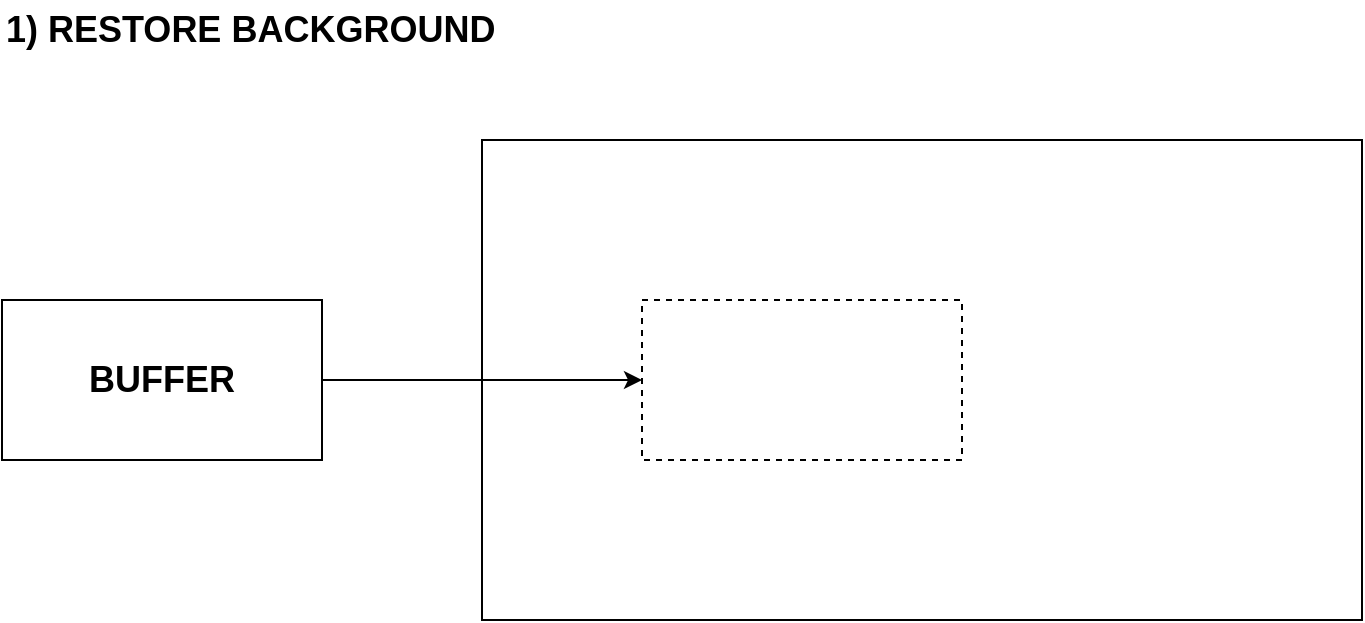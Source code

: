 <mxfile version="24.8.4" pages="5">
  <diagram name="Pagina-1" id="7ch0LGoHsxWG8KzlQ04V">
    <mxGraphModel dx="1426" dy="755" grid="1" gridSize="10" guides="1" tooltips="1" connect="1" arrows="1" fold="1" page="1" pageScale="1" pageWidth="1169" pageHeight="827" math="0" shadow="0">
      <root>
        <mxCell id="0" />
        <mxCell id="1" parent="0" />
        <mxCell id="rMqFv7oUwcchYXSRW8Et-1" value="" style="rounded=0;whiteSpace=wrap;html=1;" vertex="1" parent="1">
          <mxGeometry x="320" y="120" width="440" height="240" as="geometry" />
        </mxCell>
        <mxCell id="rMqFv7oUwcchYXSRW8Et-4" style="edgeStyle=orthogonalEdgeStyle;rounded=0;orthogonalLoop=1;jettySize=auto;html=1;entryX=0;entryY=0.5;entryDx=0;entryDy=0;" edge="1" parent="1" source="rMqFv7oUwcchYXSRW8Et-2" target="rMqFv7oUwcchYXSRW8Et-3">
          <mxGeometry relative="1" as="geometry" />
        </mxCell>
        <mxCell id="rMqFv7oUwcchYXSRW8Et-2" value="&lt;b&gt;&lt;font style=&quot;font-size: 18px;&quot;&gt;BUFFER&lt;/font&gt;&lt;/b&gt;" style="rounded=0;whiteSpace=wrap;html=1;" vertex="1" parent="1">
          <mxGeometry x="80" y="200" width="160" height="80" as="geometry" />
        </mxCell>
        <mxCell id="rMqFv7oUwcchYXSRW8Et-3" value="" style="rounded=0;whiteSpace=wrap;html=1;dashed=1;" vertex="1" parent="1">
          <mxGeometry x="400" y="200" width="160" height="80" as="geometry" />
        </mxCell>
        <mxCell id="rMqFv7oUwcchYXSRW8Et-5" value="&lt;b&gt;&lt;font style=&quot;font-size: 18px;&quot;&gt;1) RESTORE BACKGROUND&lt;/font&gt;&lt;/b&gt;" style="text;html=1;align=left;verticalAlign=middle;whiteSpace=wrap;rounded=0;" vertex="1" parent="1">
          <mxGeometry x="80" y="50" width="280" height="30" as="geometry" />
        </mxCell>
      </root>
    </mxGraphModel>
  </diagram>
  <diagram name="Pagina-2" id="3XChuQN23C1afPB9ZHjZ">
    <mxGraphModel dx="1426" dy="755" grid="1" gridSize="10" guides="1" tooltips="1" connect="1" arrows="1" fold="1" page="1" pageScale="1" pageWidth="1169" pageHeight="827" math="0" shadow="0">
      <root>
        <mxCell id="50WiKXZ9tEgK9XQac4d8-0" />
        <mxCell id="50WiKXZ9tEgK9XQac4d8-1" parent="50WiKXZ9tEgK9XQac4d8-0" />
        <mxCell id="50WiKXZ9tEgK9XQac4d8-2" value="" style="rounded=0;whiteSpace=wrap;html=1;" vertex="1" parent="50WiKXZ9tEgK9XQac4d8-1">
          <mxGeometry x="320" y="120" width="440" height="240" as="geometry" />
        </mxCell>
        <mxCell id="50WiKXZ9tEgK9XQac4d8-4" value="&lt;b&gt;&lt;font style=&quot;font-size: 18px;&quot;&gt;BUFFER&lt;/font&gt;&lt;/b&gt;" style="rounded=0;whiteSpace=wrap;html=1;" vertex="1" parent="50WiKXZ9tEgK9XQac4d8-1">
          <mxGeometry x="80" y="200" width="160" height="80" as="geometry" />
        </mxCell>
        <mxCell id="oGC1vpxkNuN2iUvSxPLb-0" style="edgeStyle=orthogonalEdgeStyle;rounded=0;orthogonalLoop=1;jettySize=auto;html=1;entryX=1;entryY=0.5;entryDx=0;entryDy=0;" edge="1" parent="50WiKXZ9tEgK9XQac4d8-1" source="50WiKXZ9tEgK9XQac4d8-5" target="50WiKXZ9tEgK9XQac4d8-4">
          <mxGeometry relative="1" as="geometry" />
        </mxCell>
        <mxCell id="50WiKXZ9tEgK9XQac4d8-5" value="" style="rounded=0;whiteSpace=wrap;html=1;dashed=1;" vertex="1" parent="50WiKXZ9tEgK9XQac4d8-1">
          <mxGeometry x="440" y="200" width="160" height="80" as="geometry" />
        </mxCell>
        <mxCell id="50WiKXZ9tEgK9XQac4d8-6" value="&lt;b&gt;&lt;font style=&quot;font-size: 18px;&quot;&gt;2) SAVE BACKGROUND&lt;/font&gt;&lt;/b&gt;" style="text;html=1;align=left;verticalAlign=middle;whiteSpace=wrap;rounded=0;" vertex="1" parent="50WiKXZ9tEgK9XQac4d8-1">
          <mxGeometry x="80" y="50" width="280" height="30" as="geometry" />
        </mxCell>
      </root>
    </mxGraphModel>
  </diagram>
  <diagram name="Pagina-3" id="cUjJCQ00JHnz3mH_fv1o">
    <mxGraphModel dx="1426" dy="755" grid="1" gridSize="10" guides="1" tooltips="1" connect="1" arrows="1" fold="1" page="1" pageScale="1" pageWidth="1169" pageHeight="827" math="0" shadow="0">
      <root>
        <mxCell id="b-YoZ5lYToSyeqyqAwfY-0" />
        <mxCell id="b-YoZ5lYToSyeqyqAwfY-1" parent="b-YoZ5lYToSyeqyqAwfY-0" />
        <mxCell id="b-YoZ5lYToSyeqyqAwfY-2" value="" style="rounded=0;whiteSpace=wrap;html=1;" vertex="1" parent="b-YoZ5lYToSyeqyqAwfY-1">
          <mxGeometry x="320" y="120" width="440" height="240" as="geometry" />
        </mxCell>
        <mxCell id="ndhDxcCvAJGUZ3G1VxRu-0" style="edgeStyle=orthogonalEdgeStyle;rounded=0;orthogonalLoop=1;jettySize=auto;html=1;" edge="1" parent="b-YoZ5lYToSyeqyqAwfY-1" source="b-YoZ5lYToSyeqyqAwfY-3" target="b-YoZ5lYToSyeqyqAwfY-5">
          <mxGeometry relative="1" as="geometry" />
        </mxCell>
        <mxCell id="b-YoZ5lYToSyeqyqAwfY-3" value="&lt;b&gt;&lt;font style=&quot;font-size: 18px;&quot;&gt;BOB IMAGE&amp;nbsp;&lt;/font&gt;&lt;/b&gt;&lt;div&gt;&lt;b&gt;&lt;font style=&quot;font-size: 18px;&quot;&gt;DATA&lt;/font&gt;&lt;/b&gt;&lt;/div&gt;" style="rounded=0;whiteSpace=wrap;html=1;" vertex="1" parent="b-YoZ5lYToSyeqyqAwfY-1">
          <mxGeometry x="80" y="200" width="160" height="80" as="geometry" />
        </mxCell>
        <mxCell id="b-YoZ5lYToSyeqyqAwfY-5" value="" style="rounded=0;whiteSpace=wrap;html=1;" vertex="1" parent="b-YoZ5lYToSyeqyqAwfY-1">
          <mxGeometry x="440" y="200" width="160" height="80" as="geometry" />
        </mxCell>
        <mxCell id="b-YoZ5lYToSyeqyqAwfY-6" value="&lt;span style=&quot;font-size: 18px;&quot;&gt;&lt;b&gt;3) DRAW BOB&lt;/b&gt;&lt;/span&gt;" style="text;html=1;align=left;verticalAlign=middle;whiteSpace=wrap;rounded=0;" vertex="1" parent="b-YoZ5lYToSyeqyqAwfY-1">
          <mxGeometry x="80" y="50" width="280" height="30" as="geometry" />
        </mxCell>
      </root>
    </mxGraphModel>
  </diagram>
  <diagram name="Pagina-4" id="RumMge4QDOzHLMBJOlMJ">
    <mxGraphModel dx="1426" dy="755" grid="1" gridSize="10" guides="1" tooltips="1" connect="1" arrows="1" fold="1" page="1" pageScale="1" pageWidth="1169" pageHeight="827" math="0" shadow="0">
      <root>
        <mxCell id="A2EL7OXFkRKBXWNIuW4F-0" />
        <mxCell id="A2EL7OXFkRKBXWNIuW4F-1" parent="A2EL7OXFkRKBXWNIuW4F-0" />
        <mxCell id="YxU-ZAwT2Ezt56G2qYOe-6" value="" style="rounded=0;whiteSpace=wrap;html=1;" vertex="1" parent="A2EL7OXFkRKBXWNIuW4F-1">
          <mxGeometry x="60" y="40" width="200" height="360" as="geometry" />
        </mxCell>
        <mxCell id="A2EL7OXFkRKBXWNIuW4F-2" value="" style="rounded=0;whiteSpace=wrap;html=1;" vertex="1" parent="A2EL7OXFkRKBXWNIuW4F-1">
          <mxGeometry x="320" y="120" width="440" height="240" as="geometry" />
        </mxCell>
        <mxCell id="A2EL7OXFkRKBXWNIuW4F-3" value="&lt;b&gt;&lt;font style=&quot;font-size: 18px;&quot;&gt;BUFFER1&lt;/font&gt;&lt;/b&gt;" style="rounded=0;whiteSpace=wrap;html=1;" vertex="1" parent="A2EL7OXFkRKBXWNIuW4F-1">
          <mxGeometry x="80" y="200" width="160" height="80" as="geometry" />
        </mxCell>
        <mxCell id="A2EL7OXFkRKBXWNIuW4F-4" style="edgeStyle=orthogonalEdgeStyle;rounded=0;orthogonalLoop=1;jettySize=auto;html=1;entryX=1;entryY=0.5;entryDx=0;entryDy=0;" edge="1" parent="A2EL7OXFkRKBXWNIuW4F-1" source="A2EL7OXFkRKBXWNIuW4F-5" target="A2EL7OXFkRKBXWNIuW4F-3">
          <mxGeometry relative="1" as="geometry" />
        </mxCell>
        <mxCell id="YxU-ZAwT2Ezt56G2qYOe-10" style="edgeStyle=orthogonalEdgeStyle;rounded=0;orthogonalLoop=1;jettySize=auto;html=1;entryX=1;entryY=0.5;entryDx=0;entryDy=0;exitX=0;exitY=0;exitDx=0;exitDy=0;" edge="1" parent="A2EL7OXFkRKBXWNIuW4F-1" source="A2EL7OXFkRKBXWNIuW4F-5" target="YxU-ZAwT2Ezt56G2qYOe-8">
          <mxGeometry relative="1" as="geometry" />
        </mxCell>
        <mxCell id="A2EL7OXFkRKBXWNIuW4F-5" value="" style="rounded=0;whiteSpace=wrap;html=1;dashed=1;" vertex="1" parent="A2EL7OXFkRKBXWNIuW4F-1">
          <mxGeometry x="440" y="200" width="160" height="80" as="geometry" />
        </mxCell>
        <mxCell id="A2EL7OXFkRKBXWNIuW4F-6" value="&lt;b&gt;&lt;font style=&quot;font-size: 18px;&quot;&gt;BOB STRUCTURE&lt;/font&gt;&lt;/b&gt;" style="text;html=1;align=center;verticalAlign=middle;whiteSpace=wrap;rounded=0;" vertex="1" parent="A2EL7OXFkRKBXWNIuW4F-1">
          <mxGeometry x="60" y="40" width="200" height="30" as="geometry" />
        </mxCell>
        <mxCell id="YxU-ZAwT2Ezt56G2qYOe-0" value="&lt;b&gt;&lt;font style=&quot;font-size: 18px;&quot;&gt;DBUFFER1&lt;/font&gt;&lt;/b&gt;" style="text;html=1;align=center;verticalAlign=middle;whiteSpace=wrap;rounded=0;" vertex="1" parent="A2EL7OXFkRKBXWNIuW4F-1">
          <mxGeometry x="680" y="120" width="60" height="30" as="geometry" />
        </mxCell>
        <mxCell id="YxU-ZAwT2Ezt56G2qYOe-7" value="&lt;b&gt;&lt;font style=&quot;font-size: 18px;&quot;&gt;BUFFER2&lt;/font&gt;&lt;/b&gt;" style="rounded=0;whiteSpace=wrap;html=1;" vertex="1" parent="A2EL7OXFkRKBXWNIuW4F-1">
          <mxGeometry x="80" y="280" width="160" height="80" as="geometry" />
        </mxCell>
        <mxCell id="YxU-ZAwT2Ezt56G2qYOe-8" value="&lt;div style=&quot;color: rgb(59, 59, 59); background-color: rgb(255, 255, 255); font-family: Consolas, &amp;quot;Courier New&amp;quot;, monospace; line-height: 19px; white-space: pre;&quot;&gt;&lt;font size=&quot;1&quot; style=&quot;&quot;&gt;&lt;span style=&quot;font-size: 16px;&quot;&gt;dst_addr1&lt;/span&gt;&lt;/font&gt;&lt;/div&gt;" style="rounded=0;whiteSpace=wrap;html=1;" vertex="1" parent="A2EL7OXFkRKBXWNIuW4F-1">
          <mxGeometry x="80" y="120" width="160" height="40" as="geometry" />
        </mxCell>
        <mxCell id="YxU-ZAwT2Ezt56G2qYOe-11" value="&lt;div style=&quot;color: rgb(59, 59, 59); background-color: rgb(255, 255, 255); font-family: Consolas, &amp;quot;Courier New&amp;quot;, monospace; line-height: 19px; white-space: pre;&quot;&gt;&lt;font size=&quot;1&quot; style=&quot;&quot;&gt;&lt;span style=&quot;font-size: 16px;&quot;&gt;dst_addr2&lt;/span&gt;&lt;/font&gt;&lt;/div&gt;" style="rounded=0;whiteSpace=wrap;html=1;" vertex="1" parent="A2EL7OXFkRKBXWNIuW4F-1">
          <mxGeometry x="80" y="160" width="160" height="40" as="geometry" />
        </mxCell>
        <mxCell id="YxU-ZAwT2Ezt56G2qYOe-12" value="&lt;div style=&quot;color: rgb(59, 59, 59); background-color: rgb(255, 255, 255); font-family: Consolas, &amp;quot;Courier New&amp;quot;, monospace; line-height: 19px; white-space: pre;&quot;&gt;&lt;div style=&quot;font-size: 14px; line-height: 19px;&quot;&gt;bltsize&lt;/div&gt;&lt;/div&gt;" style="rounded=0;whiteSpace=wrap;html=1;" vertex="1" parent="A2EL7OXFkRKBXWNIuW4F-1">
          <mxGeometry x="80" y="80" width="160" height="40" as="geometry" />
        </mxCell>
      </root>
    </mxGraphModel>
  </diagram>
  <diagram name="Pagina-5" id="gevJ07zIEi9s5JJO95hx">
    <mxGraphModel dx="1426" dy="755" grid="1" gridSize="10" guides="1" tooltips="1" connect="1" arrows="1" fold="1" page="1" pageScale="1" pageWidth="1169" pageHeight="827" math="0" shadow="0">
      <root>
        <mxCell id="gHAPp9n2DHVo7EATceV1-0" />
        <mxCell id="gHAPp9n2DHVo7EATceV1-1" parent="gHAPp9n2DHVo7EATceV1-0" />
        <mxCell id="gHAPp9n2DHVo7EATceV1-2" value="" style="rounded=0;whiteSpace=wrap;html=1;" vertex="1" parent="gHAPp9n2DHVo7EATceV1-1">
          <mxGeometry x="60" y="40" width="200" height="360" as="geometry" />
        </mxCell>
        <mxCell id="gHAPp9n2DHVo7EATceV1-3" value="" style="rounded=0;whiteSpace=wrap;html=1;" vertex="1" parent="gHAPp9n2DHVo7EATceV1-1">
          <mxGeometry x="320" y="120" width="440" height="240" as="geometry" />
        </mxCell>
        <mxCell id="gHAPp9n2DHVo7EATceV1-4" value="&lt;b&gt;&lt;font style=&quot;font-size: 18px;&quot;&gt;BUFFER1&lt;/font&gt;&lt;/b&gt;" style="rounded=0;whiteSpace=wrap;html=1;" vertex="1" parent="gHAPp9n2DHVo7EATceV1-1">
          <mxGeometry x="80" y="200" width="160" height="80" as="geometry" />
        </mxCell>
        <mxCell id="gHAPp9n2DHVo7EATceV1-5" style="edgeStyle=orthogonalEdgeStyle;rounded=0;orthogonalLoop=1;jettySize=auto;html=1;entryX=1;entryY=0.5;entryDx=0;entryDy=0;endArrow=none;endFill=0;startArrow=classic;startFill=1;" edge="1" parent="gHAPp9n2DHVo7EATceV1-1" source="gHAPp9n2DHVo7EATceV1-7" target="gHAPp9n2DHVo7EATceV1-4">
          <mxGeometry relative="1" as="geometry" />
        </mxCell>
        <mxCell id="gHAPp9n2DHVo7EATceV1-6" style="edgeStyle=orthogonalEdgeStyle;rounded=0;orthogonalLoop=1;jettySize=auto;html=1;entryX=1;entryY=0.5;entryDx=0;entryDy=0;exitX=0;exitY=0;exitDx=0;exitDy=0;startArrow=classic;startFill=1;endArrow=none;endFill=0;" edge="1" parent="gHAPp9n2DHVo7EATceV1-1" source="gHAPp9n2DHVo7EATceV1-7" target="gHAPp9n2DHVo7EATceV1-11">
          <mxGeometry relative="1" as="geometry" />
        </mxCell>
        <mxCell id="gHAPp9n2DHVo7EATceV1-7" value="" style="rounded=0;whiteSpace=wrap;html=1;dashed=1;" vertex="1" parent="gHAPp9n2DHVo7EATceV1-1">
          <mxGeometry x="440" y="200" width="160" height="80" as="geometry" />
        </mxCell>
        <mxCell id="gHAPp9n2DHVo7EATceV1-8" value="&lt;b&gt;&lt;font style=&quot;font-size: 18px;&quot;&gt;BOB STRUCTURE&lt;/font&gt;&lt;/b&gt;" style="text;html=1;align=center;verticalAlign=middle;whiteSpace=wrap;rounded=0;" vertex="1" parent="gHAPp9n2DHVo7EATceV1-1">
          <mxGeometry x="60" y="40" width="200" height="30" as="geometry" />
        </mxCell>
        <mxCell id="gHAPp9n2DHVo7EATceV1-9" value="&lt;b&gt;&lt;font style=&quot;font-size: 18px;&quot;&gt;DBUFFER1&lt;/font&gt;&lt;/b&gt;" style="text;html=1;align=center;verticalAlign=middle;whiteSpace=wrap;rounded=0;" vertex="1" parent="gHAPp9n2DHVo7EATceV1-1">
          <mxGeometry x="680" y="120" width="60" height="30" as="geometry" />
        </mxCell>
        <mxCell id="gHAPp9n2DHVo7EATceV1-10" value="&lt;b&gt;&lt;font style=&quot;font-size: 18px;&quot;&gt;BUFFER2&lt;/font&gt;&lt;/b&gt;" style="rounded=0;whiteSpace=wrap;html=1;" vertex="1" parent="gHAPp9n2DHVo7EATceV1-1">
          <mxGeometry x="80" y="280" width="160" height="80" as="geometry" />
        </mxCell>
        <mxCell id="gHAPp9n2DHVo7EATceV1-11" value="&lt;div style=&quot;color: rgb(59, 59, 59); background-color: rgb(255, 255, 255); font-family: Consolas, &amp;quot;Courier New&amp;quot;, monospace; line-height: 19px; white-space: pre;&quot;&gt;&lt;font size=&quot;1&quot; style=&quot;&quot;&gt;&lt;span style=&quot;font-size: 16px;&quot;&gt;dst_addr1&lt;/span&gt;&lt;/font&gt;&lt;/div&gt;" style="rounded=0;whiteSpace=wrap;html=1;" vertex="1" parent="gHAPp9n2DHVo7EATceV1-1">
          <mxGeometry x="80" y="120" width="160" height="40" as="geometry" />
        </mxCell>
        <mxCell id="gHAPp9n2DHVo7EATceV1-12" value="&lt;div style=&quot;color: rgb(59, 59, 59); background-color: rgb(255, 255, 255); font-family: Consolas, &amp;quot;Courier New&amp;quot;, monospace; line-height: 19px; white-space: pre;&quot;&gt;&lt;font size=&quot;1&quot; style=&quot;&quot;&gt;&lt;span style=&quot;font-size: 16px;&quot;&gt;dst_addr2&lt;/span&gt;&lt;/font&gt;&lt;/div&gt;" style="rounded=0;whiteSpace=wrap;html=1;" vertex="1" parent="gHAPp9n2DHVo7EATceV1-1">
          <mxGeometry x="80" y="160" width="160" height="40" as="geometry" />
        </mxCell>
        <mxCell id="gHAPp9n2DHVo7EATceV1-13" value="&lt;div style=&quot;color: rgb(59, 59, 59); background-color: rgb(255, 255, 255); font-family: Consolas, &amp;quot;Courier New&amp;quot;, monospace; line-height: 19px; white-space: pre;&quot;&gt;&lt;div style=&quot;font-size: 14px; line-height: 19px;&quot;&gt;bltsize&lt;/div&gt;&lt;/div&gt;" style="rounded=0;whiteSpace=wrap;html=1;" vertex="1" parent="gHAPp9n2DHVo7EATceV1-1">
          <mxGeometry x="80" y="80" width="160" height="40" as="geometry" />
        </mxCell>
      </root>
    </mxGraphModel>
  </diagram>
</mxfile>
